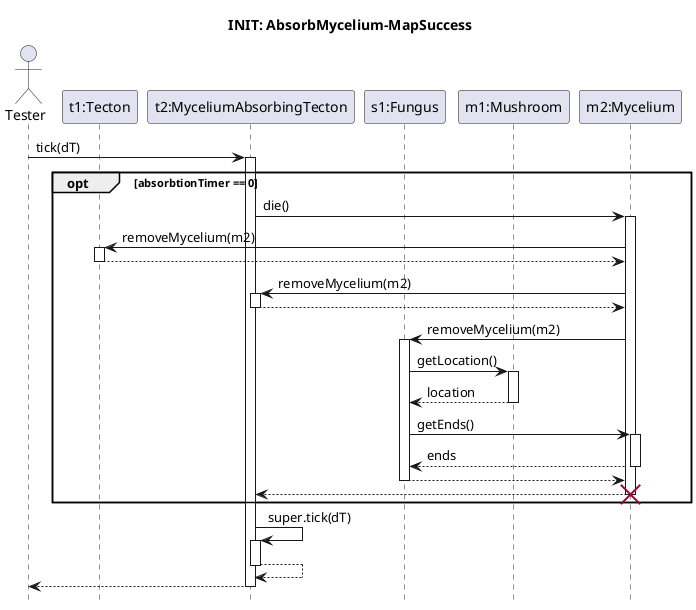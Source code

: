 @startuml absorb-mycelium-success
hide footbox

title INIT: AbsorbMycelium-MapSuccess

actor Tester as S
participant "t1:Tecton" as t1
participant "t2:MyceliumAbsorbingTecton" as t2
participant "s1:Fungus" as s1
participant "m1:Mushroom" as m1
participant "m2:Mycelium" as m2

S -> t2 : tick(dT)
activate t2

opt absorbtionTimer == 0
    t2 -> m2 : die()
    activate m2

    m2 -> t1 : removeMycelium(m2)
    activate t1

    return

    m2 -> t2 : removeMycelium(m2)
    activate t2

    return

    m2 -> s1 : removeMycelium(m2)
    activate s1

    s1 -> m1 : getLocation()
    activate m1

    return location

    s1 -> m2 : getEnds()
    activate m2

    return ends

    return
    return
    destroy m2
end

t2 -> t2 : super.tick(dT)
activate t2
return

return

@enduml

